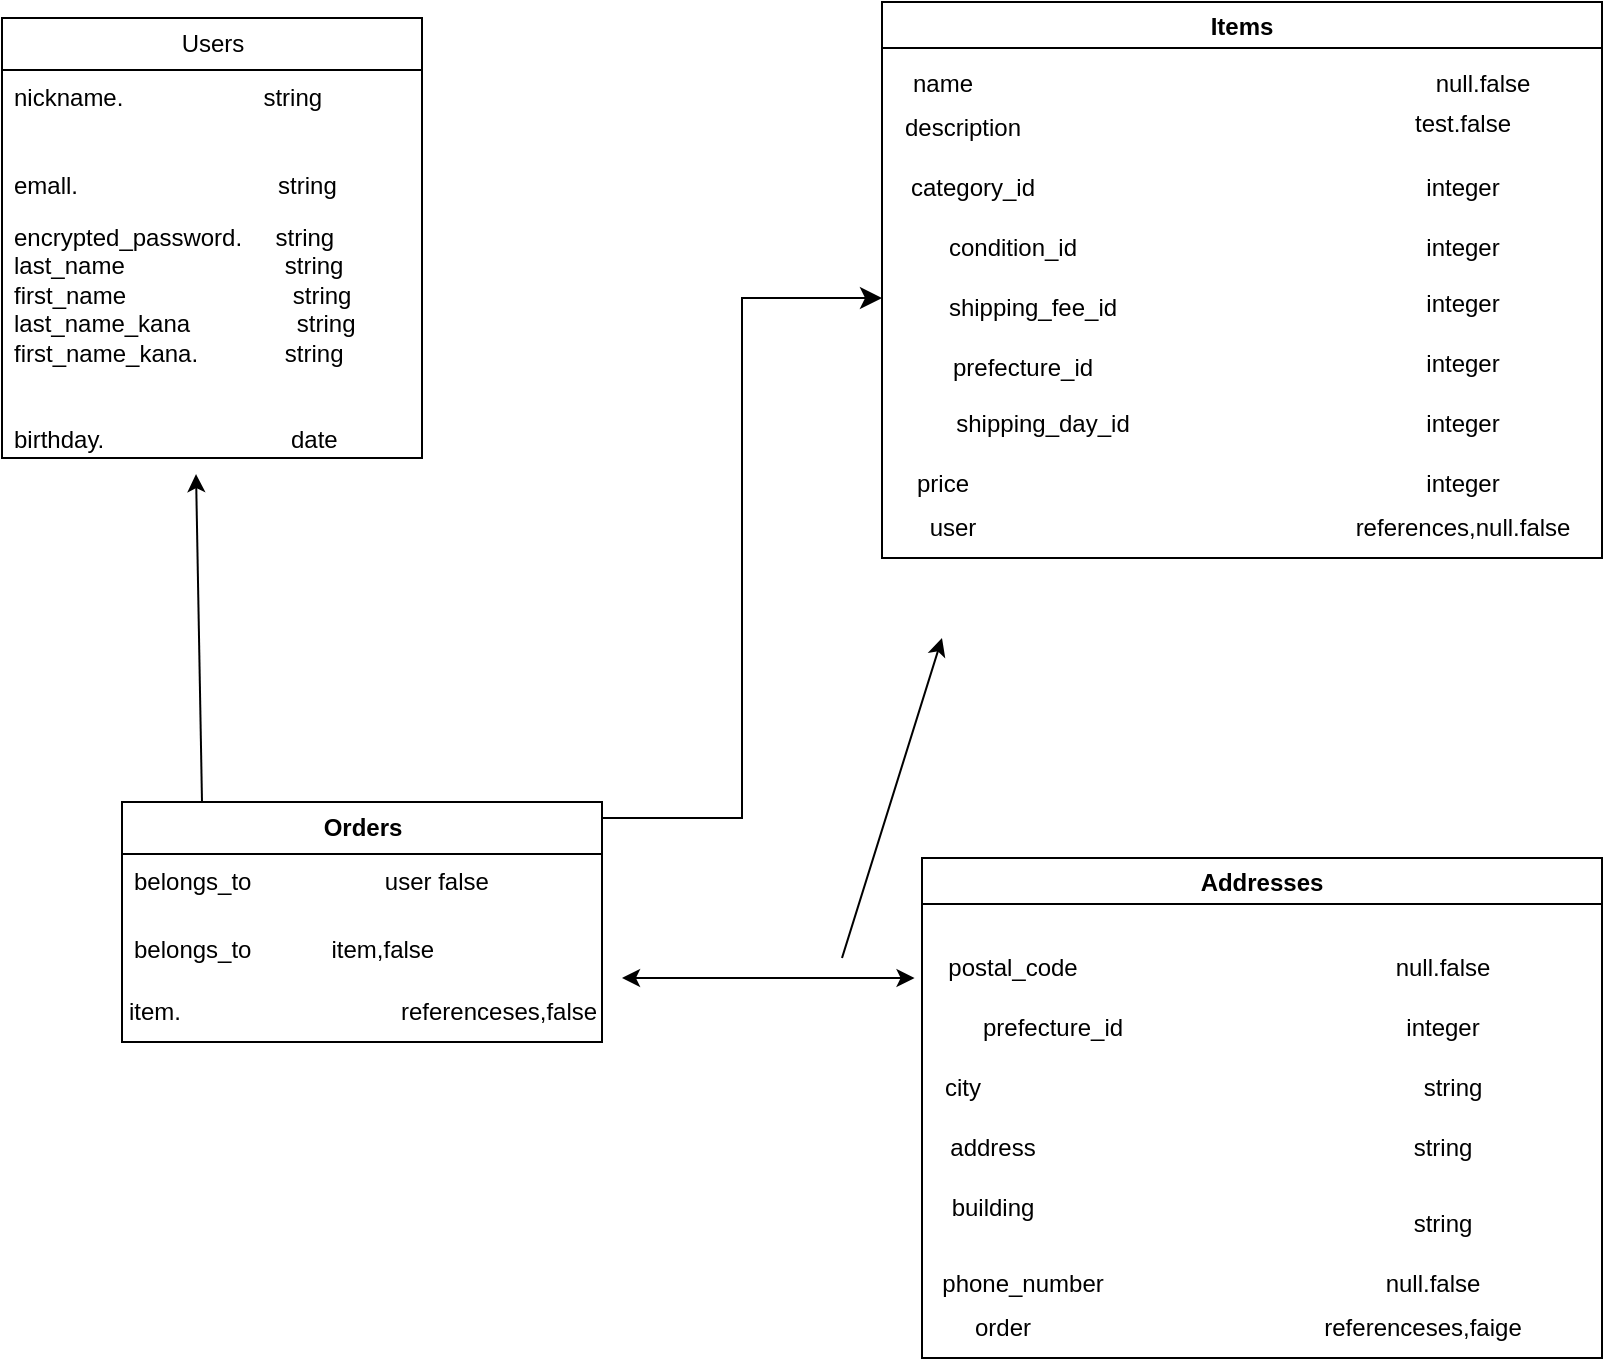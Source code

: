 <mxfile>
    <diagram id="Uyt3rffcAw7uRaGB4exj" name="ページ1">
        <mxGraphModel dx="1693" dy="654" grid="1" gridSize="10" guides="1" tooltips="1" connect="1" arrows="1" fold="1" page="1" pageScale="1" pageWidth="827" pageHeight="1169" math="0" shadow="0">
            <root>
                <mxCell id="0"/>
                <mxCell id="1" parent="0"/>
                <mxCell id="2" value="Users" style="swimlane;fontStyle=0;childLayout=stackLayout;horizontal=1;startSize=26;fillColor=none;horizontalStack=0;resizeParent=1;resizeParentMax=0;resizeLast=0;collapsible=1;marginBottom=0;html=1;" vertex="1" parent="1">
                    <mxGeometry x="-10" y="20" width="210" height="220" as="geometry"/>
                </mxCell>
                <mxCell id="3" value="nickname.&amp;nbsp; &amp;nbsp; &amp;nbsp; &amp;nbsp; &amp;nbsp; &amp;nbsp; &amp;nbsp; &amp;nbsp; &amp;nbsp; &amp;nbsp; &amp;nbsp;string" style="text;strokeColor=none;fillColor=none;align=left;verticalAlign=top;spacingLeft=4;spacingRight=4;overflow=hidden;rotatable=0;points=[[0,0.5],[1,0.5]];portConstraint=eastwest;whiteSpace=wrap;html=1;" vertex="1" parent="2">
                    <mxGeometry y="26" width="210" height="44" as="geometry"/>
                </mxCell>
                <mxCell id="4" value="emall.&amp;nbsp; &amp;nbsp; &amp;nbsp; &amp;nbsp; &amp;nbsp; &amp;nbsp; &amp;nbsp; &amp;nbsp; &amp;nbsp; &amp;nbsp; &amp;nbsp; &amp;nbsp; &amp;nbsp; &amp;nbsp;&amp;nbsp;&lt;span style=&quot;color: rgb(0, 0, 0);&quot;&gt;&amp;nbsp;&amp;nbsp;string&lt;/span&gt;&lt;div&gt;&lt;br&gt;&lt;/div&gt;" style="text;strokeColor=none;fillColor=none;align=left;verticalAlign=top;spacingLeft=4;spacingRight=4;overflow=hidden;rotatable=0;points=[[0,0.5],[1,0.5]];portConstraint=eastwest;whiteSpace=wrap;html=1;" vertex="1" parent="2">
                    <mxGeometry y="70" width="210" height="26" as="geometry"/>
                </mxCell>
                <mxCell id="5" value="encrypted_password.&amp;nbsp; &amp;nbsp;&lt;span style=&quot;color: rgb(0, 0, 0);&quot;&gt;&amp;nbsp;&amp;nbsp;string&lt;/span&gt;&lt;br&gt;last_name&amp;nbsp; &amp;nbsp; &amp;nbsp; &amp;nbsp; &amp;nbsp; &amp;nbsp; &amp;nbsp; &amp;nbsp; &amp;nbsp; &amp;nbsp; &amp;nbsp;&amp;nbsp;&lt;span style=&quot;color: rgb(0, 0, 0);&quot;&gt;&amp;nbsp;&amp;nbsp;string&lt;/span&gt;&lt;div&gt;&lt;font color=&quot;#000000&quot;&gt;first_name&amp;nbsp; &amp;nbsp; &amp;nbsp; &amp;nbsp; &amp;nbsp; &amp;nbsp; &amp;nbsp; &amp;nbsp; &amp;nbsp; &amp;nbsp; &amp;nbsp; &amp;nbsp;&lt;/font&gt;&lt;span style=&quot;color: rgb(0, 0, 0); background-color: transparent;&quot;&gt;&amp;nbsp;&lt;/span&gt;&lt;span style=&quot;color: rgb(0, 0, 0); background-color: transparent;&quot;&gt;&amp;nbsp;string&lt;/span&gt;&lt;/div&gt;&lt;div&gt;&lt;font color=&quot;#000000&quot;&gt;last_name_kana&amp;nbsp; &amp;nbsp; &amp;nbsp; &amp;nbsp; &amp;nbsp; &amp;nbsp; &amp;nbsp;&amp;nbsp;&lt;/font&gt;&lt;span style=&quot;color: rgb(0, 0, 0); background-color: transparent;&quot;&gt;&amp;nbsp;&lt;/span&gt;&lt;span style=&quot;color: rgb(0, 0, 0); background-color: transparent;&quot;&gt;&amp;nbsp;string&lt;/span&gt;&lt;/div&gt;&lt;div&gt;&lt;font color=&quot;#000000&quot;&gt;first_name_kana.&amp;nbsp; &amp;nbsp; &amp;nbsp; &amp;nbsp; &amp;nbsp; &amp;nbsp;&lt;span style=&quot;color: rgb(0, 0, 0);&quot;&gt;&amp;nbsp;&amp;nbsp;string&lt;/span&gt;&lt;br&gt;&lt;/font&gt;&lt;div&gt;&lt;br&gt;&lt;/div&gt;&lt;div&gt;&lt;br&gt;&lt;/div&gt;&lt;div&gt;birthday.&amp;nbsp; &amp;nbsp; &amp;nbsp; &amp;nbsp; &amp;nbsp; &amp;nbsp; &amp;nbsp; &amp;nbsp; &amp;nbsp; &amp;nbsp; &amp;nbsp; &amp;nbsp; &amp;nbsp; &amp;nbsp; date&lt;/div&gt;&lt;/div&gt;" style="text;strokeColor=none;fillColor=none;align=left;verticalAlign=top;spacingLeft=4;spacingRight=4;overflow=hidden;rotatable=0;points=[[0,0.5],[1,0.5]];portConstraint=eastwest;whiteSpace=wrap;html=1;" vertex="1" parent="2">
                    <mxGeometry y="96" width="210" height="124" as="geometry"/>
                </mxCell>
                <mxCell id="8" value="&lt;span style=&quot;color: rgb(0, 0, 0); font-weight: 700;&quot;&gt;Orders&lt;/span&gt;" style="swimlane;fontStyle=0;childLayout=stackLayout;horizontal=1;startSize=26;fillColor=none;horizontalStack=0;resizeParent=1;resizeParentMax=0;resizeLast=0;collapsible=1;marginBottom=0;html=1;" vertex="1" parent="1">
                    <mxGeometry x="50" y="412" width="240" height="120" as="geometry"/>
                </mxCell>
                <mxCell id="9" value="belongs_to&amp;nbsp; &amp;nbsp; &amp;nbsp; &amp;nbsp; &amp;nbsp; &amp;nbsp; &amp;nbsp; &amp;nbsp; &amp;nbsp; &amp;nbsp; user false" style="text;strokeColor=none;fillColor=none;align=left;verticalAlign=top;spacingLeft=4;spacingRight=4;overflow=hidden;rotatable=0;points=[[0,0.5],[1,0.5]];portConstraint=eastwest;whiteSpace=wrap;html=1;" vertex="1" parent="8">
                    <mxGeometry y="26" width="240" height="34" as="geometry"/>
                </mxCell>
                <mxCell id="10" value="&lt;span style=&quot;color: rgb(0, 0, 0);&quot;&gt;belongs_to&amp;nbsp; &amp;nbsp; &amp;nbsp; &amp;nbsp; &amp;nbsp; &amp;nbsp; item,false&lt;/span&gt;" style="text;strokeColor=none;fillColor=none;align=left;verticalAlign=top;spacingLeft=4;spacingRight=4;overflow=hidden;rotatable=0;points=[[0,0.5],[1,0.5]];portConstraint=eastwest;whiteSpace=wrap;html=1;" vertex="1" parent="8">
                    <mxGeometry y="60" width="240" height="30" as="geometry"/>
                </mxCell>
                <mxCell id="96" value="item.&amp;nbsp; &amp;nbsp; &amp;nbsp; &amp;nbsp; &amp;nbsp; &amp;nbsp; &amp;nbsp; &amp;nbsp; &amp;nbsp; &amp;nbsp; &amp;nbsp; &amp;nbsp; &amp;nbsp; &amp;nbsp; &amp;nbsp; &amp;nbsp; &amp;nbsp;referenceses,false" style="text;html=1;align=center;verticalAlign=middle;resizable=0;points=[];autosize=1;strokeColor=none;fillColor=none;" vertex="1" parent="8">
                    <mxGeometry y="90" width="240" height="30" as="geometry"/>
                </mxCell>
                <mxCell id="13" value="Items" style="swimlane;" vertex="1" parent="1">
                    <mxGeometry x="430" y="12" width="360" height="278" as="geometry"/>
                </mxCell>
                <mxCell id="32" value="name" style="text;html=1;align=center;verticalAlign=middle;resizable=0;points=[];autosize=1;strokeColor=none;fillColor=none;" vertex="1" parent="13">
                    <mxGeometry x="5" y="26" width="50" height="30" as="geometry"/>
                </mxCell>
                <mxCell id="33" value="description" style="text;html=1;align=center;verticalAlign=middle;resizable=0;points=[];autosize=1;strokeColor=none;fillColor=none;" vertex="1" parent="13">
                    <mxGeometry y="48" width="80" height="30" as="geometry"/>
                </mxCell>
                <mxCell id="36" value="category_id" style="text;html=1;align=center;verticalAlign=middle;resizable=0;points=[];autosize=1;strokeColor=none;fillColor=none;" vertex="1" parent="13">
                    <mxGeometry y="78" width="90" height="30" as="geometry"/>
                </mxCell>
                <mxCell id="37" value="condition_id" style="text;html=1;align=center;verticalAlign=middle;resizable=0;points=[];autosize=1;strokeColor=none;fillColor=none;" vertex="1" parent="13">
                    <mxGeometry x="20" y="108" width="90" height="30" as="geometry"/>
                </mxCell>
                <mxCell id="38" value="shipping_fee_id" style="text;html=1;align=center;verticalAlign=middle;resizable=0;points=[];autosize=1;strokeColor=none;fillColor=none;" vertex="1" parent="13">
                    <mxGeometry x="20" y="138" width="110" height="30" as="geometry"/>
                </mxCell>
                <mxCell id="39" value="prefecture_id" style="text;html=1;align=center;verticalAlign=middle;resizable=0;points=[];autosize=1;strokeColor=none;fillColor=none;" vertex="1" parent="13">
                    <mxGeometry x="25" y="168" width="90" height="30" as="geometry"/>
                </mxCell>
                <mxCell id="40" value="shipping_day_id" style="text;html=1;align=center;verticalAlign=middle;resizable=0;points=[];autosize=1;strokeColor=none;fillColor=none;" vertex="1" parent="13">
                    <mxGeometry x="25" y="196" width="110" height="30" as="geometry"/>
                </mxCell>
                <mxCell id="41" value="price" style="text;html=1;align=center;verticalAlign=middle;resizable=0;points=[];autosize=1;strokeColor=none;fillColor=none;" vertex="1" parent="13">
                    <mxGeometry x="5" y="226" width="50" height="30" as="geometry"/>
                </mxCell>
                <mxCell id="42" value="user" style="text;html=1;align=center;verticalAlign=middle;resizable=0;points=[];autosize=1;strokeColor=none;fillColor=none;" vertex="1" parent="13">
                    <mxGeometry x="10" y="248" width="50" height="30" as="geometry"/>
                </mxCell>
                <mxCell id="45" value="&lt;div&gt;&lt;span style=&quot;color: rgb(0, 0, 0);&quot;&gt;integer&lt;/span&gt;&lt;/div&gt;" style="text;html=1;align=center;verticalAlign=middle;resizable=0;points=[];autosize=1;strokeColor=none;fillColor=none;" vertex="1" parent="13">
                    <mxGeometry x="260" y="78" width="60" height="30" as="geometry"/>
                </mxCell>
                <mxCell id="46" value="&lt;span style=&quot;color: rgb(0, 0, 0);&quot;&gt;integer&lt;/span&gt;" style="text;html=1;align=center;verticalAlign=middle;resizable=0;points=[];autosize=1;strokeColor=none;fillColor=none;" vertex="1" parent="13">
                    <mxGeometry x="260" y="108" width="60" height="30" as="geometry"/>
                </mxCell>
                <mxCell id="47" value="&lt;span style=&quot;color: rgb(0, 0, 0);&quot;&gt;integer&lt;/span&gt;" style="text;html=1;align=center;verticalAlign=middle;resizable=0;points=[];autosize=1;strokeColor=none;fillColor=none;" vertex="1" parent="13">
                    <mxGeometry x="260" y="136" width="60" height="30" as="geometry"/>
                </mxCell>
                <mxCell id="48" value="&lt;span style=&quot;color: rgb(0, 0, 0);&quot;&gt;integer&lt;/span&gt;" style="text;html=1;align=center;verticalAlign=middle;resizable=0;points=[];autosize=1;strokeColor=none;fillColor=none;" vertex="1" parent="13">
                    <mxGeometry x="260" y="166" width="60" height="30" as="geometry"/>
                </mxCell>
                <mxCell id="49" value="&lt;span style=&quot;color: rgb(0, 0, 0);&quot;&gt;integer&lt;/span&gt;" style="text;html=1;align=center;verticalAlign=middle;resizable=0;points=[];autosize=1;strokeColor=none;fillColor=none;" vertex="1" parent="13">
                    <mxGeometry x="260" y="196" width="60" height="30" as="geometry"/>
                </mxCell>
                <mxCell id="50" value="&lt;span style=&quot;color: rgb(0, 0, 0);&quot;&gt;integer&lt;/span&gt;" style="text;html=1;align=center;verticalAlign=middle;resizable=0;points=[];autosize=1;strokeColor=none;fillColor=none;" vertex="1" parent="13">
                    <mxGeometry x="260" y="226" width="60" height="30" as="geometry"/>
                </mxCell>
                <mxCell id="51" value="references,null.false" style="text;html=1;align=center;verticalAlign=middle;resizable=0;points=[];autosize=1;strokeColor=none;fillColor=none;" vertex="1" parent="13">
                    <mxGeometry x="225" y="248" width="130" height="30" as="geometry"/>
                </mxCell>
                <mxCell id="14" value="Addresses" style="swimlane;" vertex="1" parent="1">
                    <mxGeometry x="450" y="440" width="340" height="250" as="geometry"/>
                </mxCell>
                <mxCell id="17" value="prefecture_id" style="text;html=1;align=center;verticalAlign=middle;resizable=0;points=[];autosize=1;strokeColor=none;fillColor=none;" vertex="1" parent="14">
                    <mxGeometry x="20" y="70" width="90" height="30" as="geometry"/>
                </mxCell>
                <mxCell id="18" value="city" style="text;html=1;align=center;verticalAlign=middle;resizable=0;points=[];autosize=1;strokeColor=none;fillColor=none;" vertex="1" parent="14">
                    <mxGeometry y="100" width="40" height="30" as="geometry"/>
                </mxCell>
                <mxCell id="16" value="postal_code" style="text;html=1;align=center;verticalAlign=middle;resizable=0;points=[];autosize=1;strokeColor=none;fillColor=none;" vertex="1" parent="14">
                    <mxGeometry y="40" width="90" height="30" as="geometry"/>
                </mxCell>
                <mxCell id="19" value="address" style="text;html=1;align=center;verticalAlign=middle;resizable=0;points=[];autosize=1;strokeColor=none;fillColor=none;" vertex="1" parent="14">
                    <mxGeometry y="130" width="70" height="30" as="geometry"/>
                </mxCell>
                <mxCell id="22" value="building" style="text;html=1;align=center;verticalAlign=middle;resizable=0;points=[];autosize=1;strokeColor=none;fillColor=none;" vertex="1" parent="14">
                    <mxGeometry x="5" y="160" width="60" height="30" as="geometry"/>
                </mxCell>
                <mxCell id="23" value="phone_number" style="text;html=1;align=center;verticalAlign=middle;resizable=0;points=[];autosize=1;strokeColor=none;fillColor=none;" vertex="1" parent="14">
                    <mxGeometry y="198" width="100" height="30" as="geometry"/>
                </mxCell>
                <mxCell id="24" value="null.false" style="text;html=1;align=center;verticalAlign=middle;resizable=0;points=[];autosize=1;strokeColor=none;fillColor=none;" vertex="1" parent="14">
                    <mxGeometry x="225" y="40" width="70" height="30" as="geometry"/>
                </mxCell>
                <mxCell id="25" value="integer" style="text;html=1;align=center;verticalAlign=middle;resizable=0;points=[];autosize=1;strokeColor=none;fillColor=none;" vertex="1" parent="14">
                    <mxGeometry x="230" y="70" width="60" height="30" as="geometry"/>
                </mxCell>
                <mxCell id="28" value="&lt;span style=&quot;color: rgb(0, 0, 0);&quot;&gt;string&lt;/span&gt;" style="text;html=1;align=center;verticalAlign=middle;resizable=0;points=[];autosize=1;strokeColor=none;fillColor=none;" vertex="1" parent="14">
                    <mxGeometry x="235" y="130" width="50" height="30" as="geometry"/>
                </mxCell>
                <mxCell id="29" value="&lt;span style=&quot;color: rgb(0, 0, 0);&quot;&gt;string&lt;/span&gt;" style="text;html=1;align=center;verticalAlign=middle;resizable=0;points=[];autosize=1;strokeColor=none;fillColor=none;" vertex="1" parent="14">
                    <mxGeometry x="235" y="168" width="50" height="30" as="geometry"/>
                </mxCell>
                <mxCell id="30" value="null.false" style="text;html=1;align=center;verticalAlign=middle;resizable=0;points=[];autosize=1;strokeColor=none;fillColor=none;" vertex="1" parent="14">
                    <mxGeometry x="220" y="198" width="70" height="30" as="geometry"/>
                </mxCell>
                <mxCell id="26" value="string" style="text;html=1;align=center;verticalAlign=middle;resizable=0;points=[];autosize=1;strokeColor=none;fillColor=none;" vertex="1" parent="14">
                    <mxGeometry x="240" y="100" width="50" height="30" as="geometry"/>
                </mxCell>
                <mxCell id="93" value="order" style="text;html=1;align=center;verticalAlign=middle;resizable=0;points=[];autosize=1;strokeColor=none;fillColor=none;" vertex="1" parent="14">
                    <mxGeometry x="15" y="220" width="50" height="30" as="geometry"/>
                </mxCell>
                <mxCell id="94" value="referenceses,faige" style="text;html=1;align=center;verticalAlign=middle;resizable=0;points=[];autosize=1;strokeColor=none;fillColor=none;" vertex="1" parent="14">
                    <mxGeometry x="190" y="220" width="120" height="30" as="geometry"/>
                </mxCell>
                <mxCell id="15" value="&lt;br/&gt;&lt;br/&gt;&lt;br/&gt;&lt;br/&gt;&lt;br/&gt;&lt;br/&gt;&lt;br/&gt;&lt;br/&gt;&lt;p class=&quot;p1&quot;&gt;&lt;br&gt;&lt;/p&gt;" style="text;html=1;align=center;verticalAlign=middle;resizable=0;points=[];autosize=1;strokeColor=none;fillColor=none;" vertex="1" parent="1">
                    <mxGeometry x="490" y="288" width="20" height="170" as="geometry"/>
                </mxCell>
                <mxCell id="43" value="null.false" style="text;html=1;align=center;verticalAlign=middle;resizable=0;points=[];autosize=1;strokeColor=none;fillColor=none;" vertex="1" parent="1">
                    <mxGeometry x="695" y="38" width="70" height="30" as="geometry"/>
                </mxCell>
                <mxCell id="92" value="test.false" style="text;html=1;align=center;verticalAlign=middle;resizable=0;points=[];autosize=1;strokeColor=none;fillColor=none;" vertex="1" parent="1">
                    <mxGeometry x="685" y="58" width="70" height="30" as="geometry"/>
                </mxCell>
                <mxCell id="98" value="" style="endArrow=classic;html=1;entryX=0.462;entryY=1.065;entryDx=0;entryDy=0;entryPerimeter=0;" edge="1" parent="1" target="5">
                    <mxGeometry width="50" height="50" relative="1" as="geometry">
                        <mxPoint x="90" y="412" as="sourcePoint"/>
                        <mxPoint x="140" y="362" as="targetPoint"/>
                    </mxGeometry>
                </mxCell>
                <mxCell id="99" value="" style="endArrow=classic;startArrow=classic;html=1;entryX=-0.012;entryY=0.549;entryDx=0;entryDy=0;entryPerimeter=0;" edge="1" parent="1">
                    <mxGeometry width="50" height="50" relative="1" as="geometry">
                        <mxPoint x="300" y="500" as="sourcePoint"/>
                        <mxPoint x="446.28" y="500" as="targetPoint"/>
                    </mxGeometry>
                </mxCell>
                <mxCell id="101" value="" style="endArrow=classic;html=1;" edge="1" parent="1">
                    <mxGeometry width="50" height="50" relative="1" as="geometry">
                        <mxPoint x="410" y="490" as="sourcePoint"/>
                        <mxPoint x="460" y="330" as="targetPoint"/>
                    </mxGeometry>
                </mxCell>
                <mxCell id="102" value="" style="edgeStyle=elbowEdgeStyle;elbow=horizontal;endArrow=classic;html=1;curved=0;rounded=0;endSize=8;startSize=8;" edge="1" parent="1">
                    <mxGeometry width="50" height="50" relative="1" as="geometry">
                        <mxPoint x="290" y="420" as="sourcePoint"/>
                        <mxPoint x="430" y="160" as="targetPoint"/>
                    </mxGeometry>
                </mxCell>
            </root>
        </mxGraphModel>
    </diagram>
</mxfile>